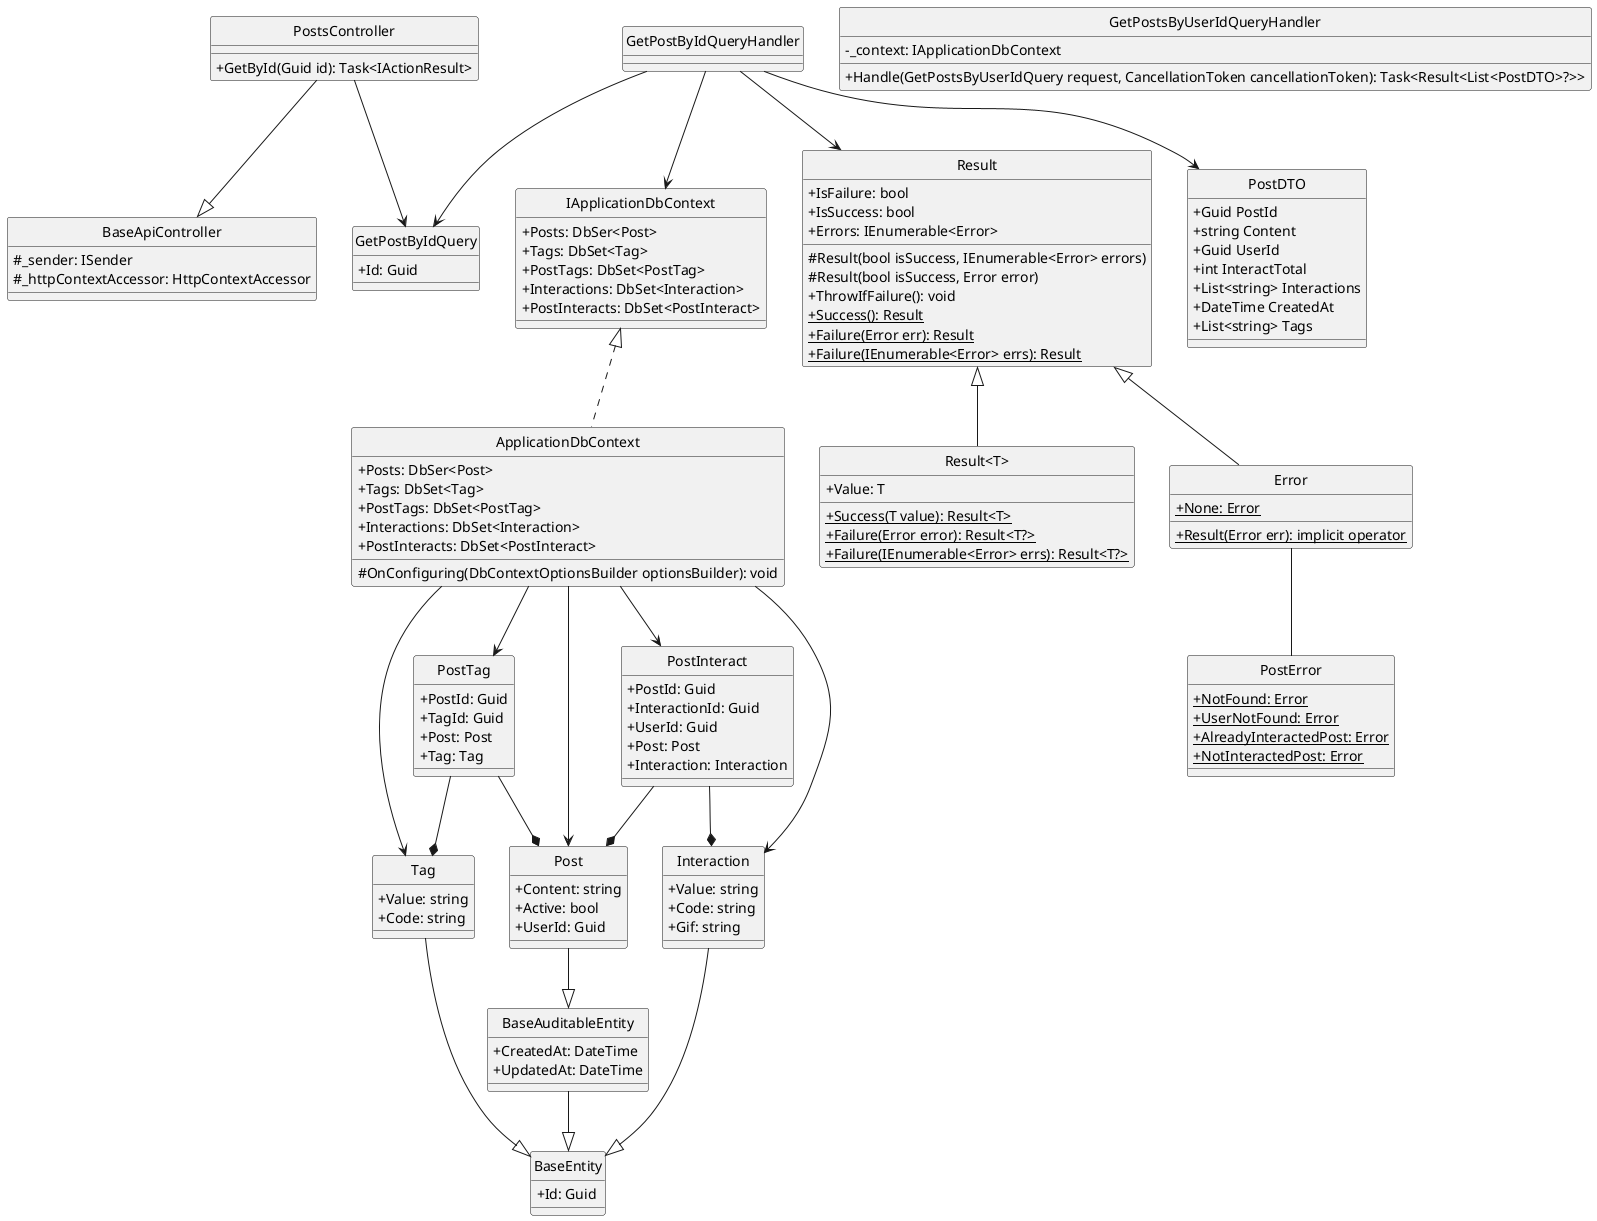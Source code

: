 @startuml 
hide circle
skinparam classAttributeIconSize 0

class BaseApiController {
    #_sender: ISender
    #_httpContextAccessor: HttpContextAccessor
}

class PostsController {
    +GetById(Guid id): Task<IActionResult>
}

class GetPostByIdQuery {
    +Id: Guid
}

class GetPostsByUserIdQueryHandler {
    -_context: IApplicationDbContext
    +Handle(GetPostsByUserIdQuery request, CancellationToken cancellationToken): Task<Result<List<PostDTO>?>>
}

class IApplicationDbContext {
    +Posts: DbSer<Post>
    +Tags: DbSet<Tag>
    +PostTags: DbSet<PostTag> 
    +Interactions: DbSet<Interaction> 
    +PostInteracts: DbSet<PostInteract>
}

class ApplicationDbContext {
    +Posts: DbSer<Post>
    +Tags: DbSet<Tag>
    +PostTags: DbSet<PostTag> 
    +Interactions: DbSet<Interaction> 
    +PostInteracts: DbSet<PostInteract>
    #OnConfiguring(DbContextOptionsBuilder optionsBuilder): void
}

class Result {
    +IsFailure: bool
    +IsSuccess: bool
    +Errors: IEnumerable<Error>
    #Result(bool isSuccess, IEnumerable<Error> errors)
    #Result(bool isSuccess, Error error)
    +ThrowIfFailure(): void
    +{static} Success(): Result
    +{static} Failure(Error err): Result
    +{static} Failure(IEnumerable<Error> errs): Result
}

class "Result<T>" {
    +Value: T
    +{static} Success(T value): Result<T>
    +{static} Failure(Error error): Result<T?>
    +{static} Failure(IEnumerable<Error> errs): Result<T?>
}

class Error {
    +{static} None: Error 
    +{static} Result(Error err): implicit operator
}

class PostError {
    +{static} NotFound: Error
    +{static} UserNotFound: Error
    +{static} AlreadyInteractedPost: Error
    +{static} NotInteractedPost: Error
}

class PostDTO {
    +Guid PostId
    +string Content
    +Guid UserId
    +int InteractTotal 
    +List<string> Interactions
    +DateTime CreatedAt
    +List<string> Tags
}

class BaseEntity {
    +Id: Guid
}

class BaseAuditableEntity{
    +CreatedAt: DateTime
    +UpdatedAt: DateTime
}

class Tag {
    +Value: string
    +Code: string
}

class Post {
    +Content: string
    +Active: bool
    +UserId: Guid
}

class PostTag {
    +PostId: Guid
    +TagId: Guid
    +Post: Post
    +Tag: Tag
}

class Interaction {
    +Value: string
    +Code: string
    +Gif: string
}

class PostInteract {
    +PostId: Guid
    +InteractionId: Guid
    +UserId: Guid
    +Post: Post
    +Interaction: Interaction
}

'==== Get Post By User Id====
'API Layer
PostsController --|> BaseApiController
PostsController --> GetPostByIdQuery
'Application Layer
GetPostByIdQueryHandler --> GetPostByIdQuery
GetPostByIdQueryHandler --> Result
GetPostByIdQueryHandler --> IApplicationDbContext
GetPostByIdQueryHandler --> PostDTO
'Domain Layer
Result <|-- Error
Result <|-- "Result<T>"
Error -- PostError
Tag --|> BaseEntity
Interaction --|> BaseEntity
Post --|> BaseAuditableEntity
BaseAuditableEntity --|> BaseEntity
PostTag --* Post
PostTag --* Tag
PostInteract --* Post
PostInteract --* Interaction
'Infrastructure Layer
IApplicationDbContext <|.. ApplicationDbContext
ApplicationDbContext --> Tag
ApplicationDbContext --> Post
ApplicationDbContext --> PostTag
ApplicationDbContext --> Interaction
ApplicationDbContext --> PostInteract
@enduml